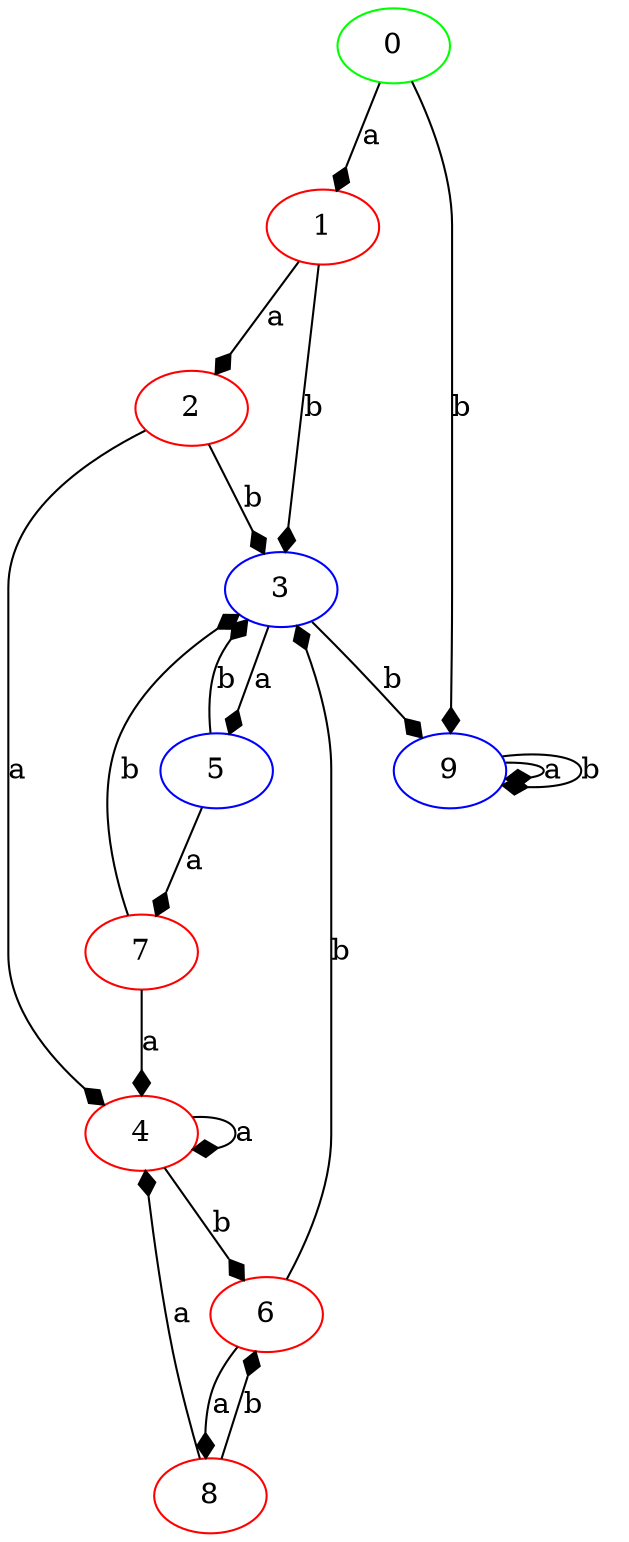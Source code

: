 digraph G{node [color=green;];0;node [color=red;];1;node [color=red;];2;node [color=blue;];3;node [color=red;];4;node [color=blue;];5;node [color=red;];6;node [color=red;];7;node [color=red;];8;node [color=blue;];9;0->1[arrowhead=diamond;label="a";];0->9[arrowhead=diamond;label="b";];1->2[arrowhead=diamond;label="a";];1->3[arrowhead=diamond;label="b";];2->4[arrowhead=diamond;label="a";];2->3[arrowhead=diamond;label="b";];3->5[arrowhead=diamond;label="a";];3->9[arrowhead=diamond;label="b";];4->4[arrowhead=diamond;label="a";];4->6[arrowhead=diamond;label="b";];5->7[arrowhead=diamond;label="a";];5->3[arrowhead=diamond;label="b";];6->8[arrowhead=diamond;label="a";];6->3[arrowhead=diamond;label="b";];7->4[arrowhead=diamond;label="a";];7->3[arrowhead=diamond;label="b";];8->4[arrowhead=diamond;label="a";];8->6[arrowhead=diamond;label="b";];9->9[arrowhead=diamond;label="a";];9->9[arrowhead=diamond;label="b";];}
